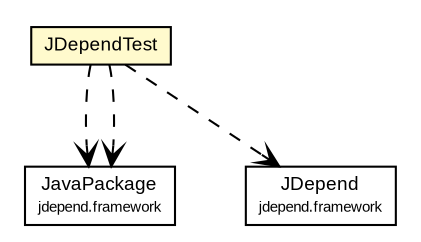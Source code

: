 #!/usr/local/bin/dot
#
# Class diagram 
# Generated by UMLGraph version R5_6-24-gf6e263 (http://www.umlgraph.org/)
#

digraph G {
	edge [fontname="arial",fontsize=10,labelfontname="arial",labelfontsize=10];
	node [fontname="arial",fontsize=10,shape=plaintext];
	nodesep=0.25;
	ranksep=0.5;
	// net.brabenetz.lib.securedproperties.JDependTest
	c96 [label=<<table title="net.brabenetz.lib.securedproperties.JDependTest" border="0" cellborder="1" cellspacing="0" cellpadding="2" port="p" bgcolor="lemonChiffon" href="./JDependTest.html">
		<tr><td><table border="0" cellspacing="0" cellpadding="1">
<tr><td align="center" balign="center"> JDependTest </td></tr>
		</table></td></tr>
		</table>>, URL="./JDependTest.html", fontname="arial", fontcolor="black", fontsize=9.0];
	// net.brabenetz.lib.securedproperties.JDependTest DEPEND jdepend.framework.JavaPackage
	c96:p -> c106:p [taillabel="", label="", headlabel="", fontname="arial", fontcolor="black", fontsize=10.0, color="black", arrowhead=open, style=dashed];
	// net.brabenetz.lib.securedproperties.JDependTest DEPEND jdepend.framework.JDepend
	c96:p -> c111:p [taillabel="", label="", headlabel="", fontname="arial", fontcolor="black", fontsize=10.0, color="black", arrowhead=open, style=dashed];
	// net.brabenetz.lib.securedproperties.JDependTest DEPEND jdepend.framework.JavaPackage
	c96:p -> c106:p [taillabel="", label="", headlabel="", fontname="arial", fontcolor="black", fontsize=10.0, color="black", arrowhead=open, style=dashed];
	// jdepend.framework.JavaPackage
	c106 [label=<<table title="jdepend.framework.JavaPackage" border="0" cellborder="1" cellspacing="0" cellpadding="2" port="p">
		<tr><td><table border="0" cellspacing="0" cellpadding="1">
<tr><td align="center" balign="center"> JavaPackage </td></tr>
<tr><td align="center" balign="center"><font point-size="7.0"> jdepend.framework </font></td></tr>
		</table></td></tr>
		</table>>, URL="null", fontname="arial", fontcolor="black", fontsize=9.0];
	// jdepend.framework.JDepend
	c111 [label=<<table title="jdepend.framework.JDepend" border="0" cellborder="1" cellspacing="0" cellpadding="2" port="p">
		<tr><td><table border="0" cellspacing="0" cellpadding="1">
<tr><td align="center" balign="center"> JDepend </td></tr>
<tr><td align="center" balign="center"><font point-size="7.0"> jdepend.framework </font></td></tr>
		</table></td></tr>
		</table>>, URL="null", fontname="arial", fontcolor="black", fontsize=9.0];
}

